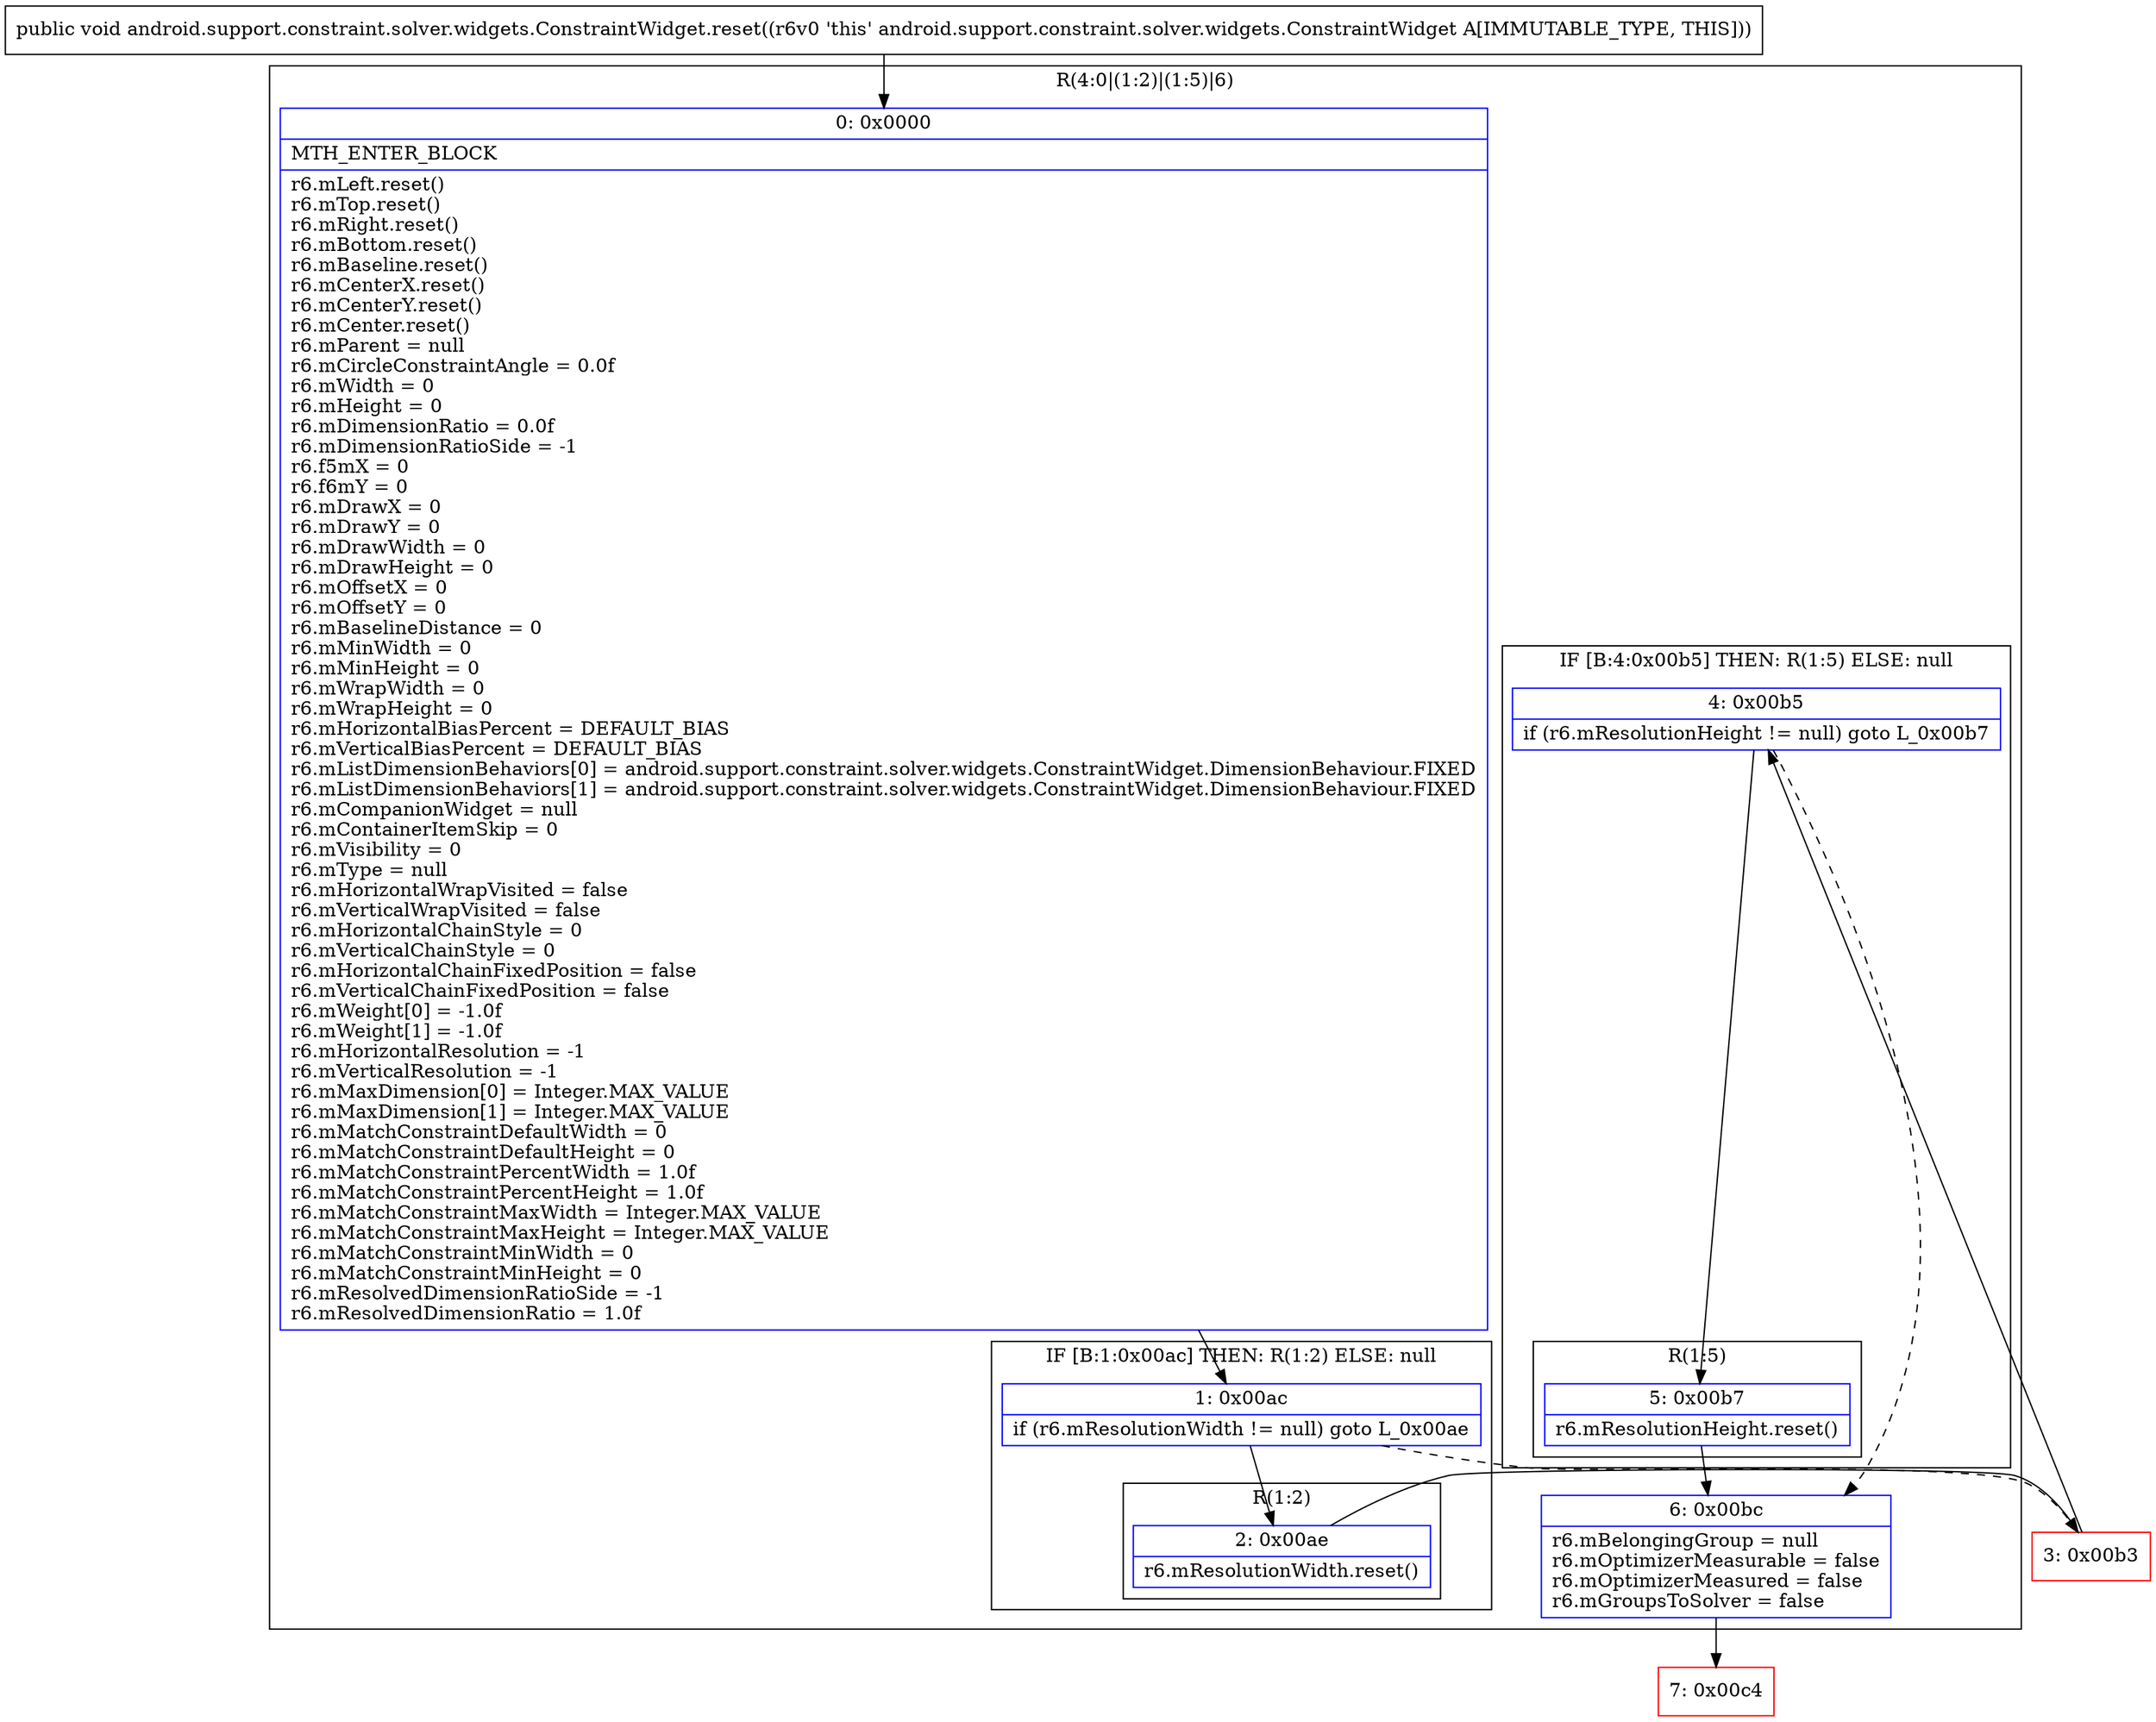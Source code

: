 digraph "CFG forandroid.support.constraint.solver.widgets.ConstraintWidget.reset()V" {
subgraph cluster_Region_823333241 {
label = "R(4:0|(1:2)|(1:5)|6)";
node [shape=record,color=blue];
Node_0 [shape=record,label="{0\:\ 0x0000|MTH_ENTER_BLOCK\l|r6.mLeft.reset()\lr6.mTop.reset()\lr6.mRight.reset()\lr6.mBottom.reset()\lr6.mBaseline.reset()\lr6.mCenterX.reset()\lr6.mCenterY.reset()\lr6.mCenter.reset()\lr6.mParent = null\lr6.mCircleConstraintAngle = 0.0f\lr6.mWidth = 0\lr6.mHeight = 0\lr6.mDimensionRatio = 0.0f\lr6.mDimensionRatioSide = \-1\lr6.f5mX = 0\lr6.f6mY = 0\lr6.mDrawX = 0\lr6.mDrawY = 0\lr6.mDrawWidth = 0\lr6.mDrawHeight = 0\lr6.mOffsetX = 0\lr6.mOffsetY = 0\lr6.mBaselineDistance = 0\lr6.mMinWidth = 0\lr6.mMinHeight = 0\lr6.mWrapWidth = 0\lr6.mWrapHeight = 0\lr6.mHorizontalBiasPercent = DEFAULT_BIAS\lr6.mVerticalBiasPercent = DEFAULT_BIAS\lr6.mListDimensionBehaviors[0] = android.support.constraint.solver.widgets.ConstraintWidget.DimensionBehaviour.FIXED\lr6.mListDimensionBehaviors[1] = android.support.constraint.solver.widgets.ConstraintWidget.DimensionBehaviour.FIXED\lr6.mCompanionWidget = null\lr6.mContainerItemSkip = 0\lr6.mVisibility = 0\lr6.mType = null\lr6.mHorizontalWrapVisited = false\lr6.mVerticalWrapVisited = false\lr6.mHorizontalChainStyle = 0\lr6.mVerticalChainStyle = 0\lr6.mHorizontalChainFixedPosition = false\lr6.mVerticalChainFixedPosition = false\lr6.mWeight[0] = \-1.0f\lr6.mWeight[1] = \-1.0f\lr6.mHorizontalResolution = \-1\lr6.mVerticalResolution = \-1\lr6.mMaxDimension[0] = Integer.MAX_VALUE\lr6.mMaxDimension[1] = Integer.MAX_VALUE\lr6.mMatchConstraintDefaultWidth = 0\lr6.mMatchConstraintDefaultHeight = 0\lr6.mMatchConstraintPercentWidth = 1.0f\lr6.mMatchConstraintPercentHeight = 1.0f\lr6.mMatchConstraintMaxWidth = Integer.MAX_VALUE\lr6.mMatchConstraintMaxHeight = Integer.MAX_VALUE\lr6.mMatchConstraintMinWidth = 0\lr6.mMatchConstraintMinHeight = 0\lr6.mResolvedDimensionRatioSide = \-1\lr6.mResolvedDimensionRatio = 1.0f\l}"];
subgraph cluster_IfRegion_1312038379 {
label = "IF [B:1:0x00ac] THEN: R(1:2) ELSE: null";
node [shape=record,color=blue];
Node_1 [shape=record,label="{1\:\ 0x00ac|if (r6.mResolutionWidth != null) goto L_0x00ae\l}"];
subgraph cluster_Region_564151729 {
label = "R(1:2)";
node [shape=record,color=blue];
Node_2 [shape=record,label="{2\:\ 0x00ae|r6.mResolutionWidth.reset()\l}"];
}
}
subgraph cluster_IfRegion_1360808043 {
label = "IF [B:4:0x00b5] THEN: R(1:5) ELSE: null";
node [shape=record,color=blue];
Node_4 [shape=record,label="{4\:\ 0x00b5|if (r6.mResolutionHeight != null) goto L_0x00b7\l}"];
subgraph cluster_Region_2024608744 {
label = "R(1:5)";
node [shape=record,color=blue];
Node_5 [shape=record,label="{5\:\ 0x00b7|r6.mResolutionHeight.reset()\l}"];
}
}
Node_6 [shape=record,label="{6\:\ 0x00bc|r6.mBelongingGroup = null\lr6.mOptimizerMeasurable = false\lr6.mOptimizerMeasured = false\lr6.mGroupsToSolver = false\l}"];
}
Node_3 [shape=record,color=red,label="{3\:\ 0x00b3}"];
Node_7 [shape=record,color=red,label="{7\:\ 0x00c4}"];
MethodNode[shape=record,label="{public void android.support.constraint.solver.widgets.ConstraintWidget.reset((r6v0 'this' android.support.constraint.solver.widgets.ConstraintWidget A[IMMUTABLE_TYPE, THIS])) }"];
MethodNode -> Node_0;
Node_0 -> Node_1;
Node_1 -> Node_2;
Node_1 -> Node_3[style=dashed];
Node_2 -> Node_3;
Node_4 -> Node_5;
Node_4 -> Node_6[style=dashed];
Node_5 -> Node_6;
Node_6 -> Node_7;
Node_3 -> Node_4;
}

